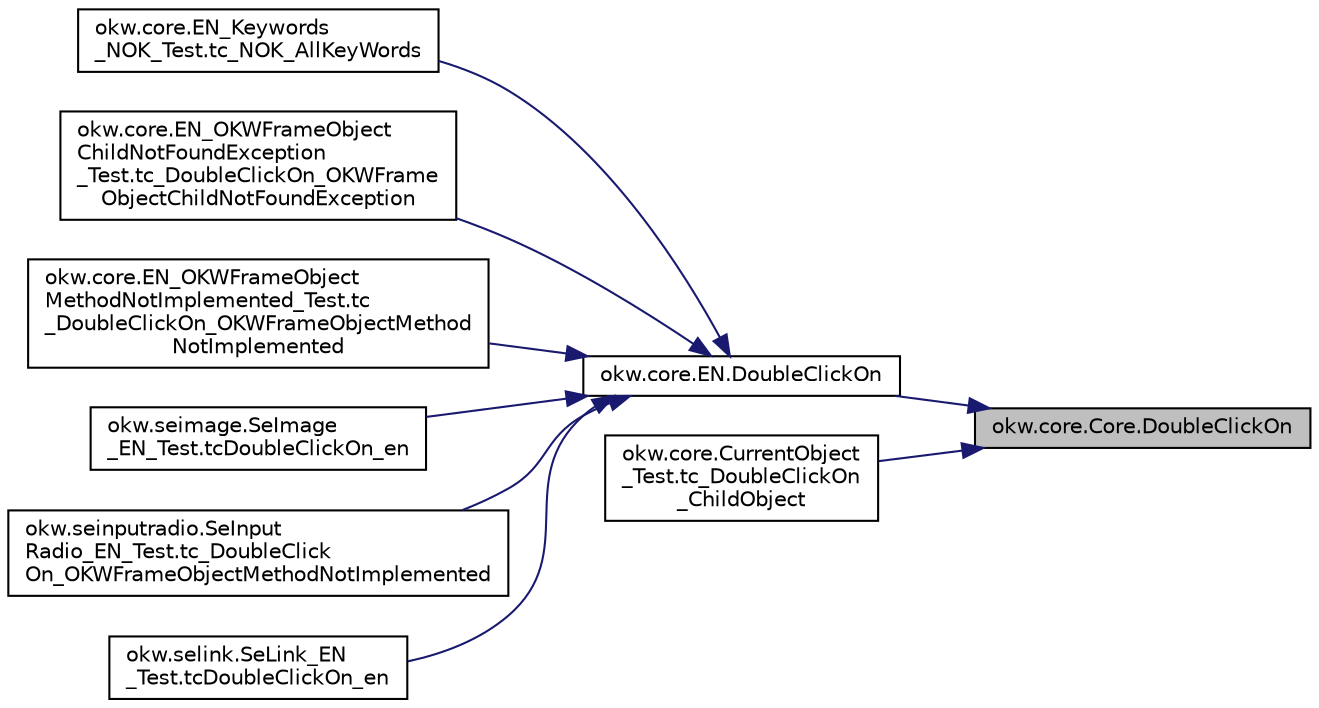 digraph "okw.core.Core.DoubleClickOn"
{
 // INTERACTIVE_SVG=YES
 // LATEX_PDF_SIZE
  edge [fontname="Helvetica",fontsize="10",labelfontname="Helvetica",labelfontsize="10"];
  node [fontname="Helvetica",fontsize="10",shape=record];
  rankdir="RL";
  Node874 [label="okw.core.Core.DoubleClickOn",height=0.2,width=0.4,color="black", fillcolor="grey75", style="filled", fontcolor="black",tooltip="Führt ein Doppelklick auf das gegebene GUI-Objekt aus."];
  Node874 -> Node875 [dir="back",color="midnightblue",fontsize="10",style="solid",fontname="Helvetica"];
  Node875 [label="okw.core.EN.DoubleClickOn",height=0.2,width=0.4,color="black", fillcolor="white", style="filled",URL="$classokw_1_1core_1_1_e_n.html#adc2ff15e947443e4a40121de9bfa036a",tooltip="Führt ein Doppelklick auf das gegebene GUI-Objekt aus."];
  Node875 -> Node876 [dir="back",color="midnightblue",fontsize="10",style="solid",fontname="Helvetica"];
  Node876 [label="okw.core.EN_Keywords\l_NOK_Test.tc_NOK_AllKeyWords",height=0.2,width=0.4,color="black", fillcolor="white", style="filled",URL="$classokw_1_1core_1_1_e_n___keywords___n_o_k___test.html#a81a960a2341dfb0e27da7871291c84dc",tooltip="Prüft methoden aufruf für einen einfachen Click."];
  Node875 -> Node877 [dir="back",color="midnightblue",fontsize="10",style="solid",fontname="Helvetica"];
  Node877 [label="okw.core.EN_OKWFrameObject\lChildNotFoundException\l_Test.tc_DoubleClickOn_OKWFrame\lObjectChildNotFoundException",height=0.2,width=0.4,color="black", fillcolor="white", style="filled",URL="$classokw_1_1core_1_1_e_n___o_k_w_frame_object_child_not_found_exception___test.html#ad165e477549c4bf24fa9d42e4cf5c927",tooltip="Prüft ob die Ausnahme OKWFrameObjectChildNotFoundException durch DoubleClickOn() ausgelöst wird,..."];
  Node875 -> Node878 [dir="back",color="midnightblue",fontsize="10",style="solid",fontname="Helvetica"];
  Node878 [label="okw.core.EN_OKWFrameObject\lMethodNotImplemented_Test.tc\l_DoubleClickOn_OKWFrameObjectMethod\lNotImplemented",height=0.2,width=0.4,color="black", fillcolor="white", style="filled",URL="$classokw_1_1core_1_1_e_n___o_k_w_frame_object_method_not_implemented___test.html#ad7eb79bf7a39002a83a5d1d452cda82b",tooltip="Prüft ob die Ausnahme OKWFrameObjectMethodNotImplemented von DoubleClickOn() ausgelöst wird."];
  Node875 -> Node879 [dir="back",color="midnightblue",fontsize="10",style="solid",fontname="Helvetica"];
  Node879 [label="okw.seimage.SeImage\l_EN_Test.tcDoubleClickOn_en",height=0.2,width=0.4,color="black", fillcolor="white", style="filled",URL="$classokw_1_1seimage_1_1_se_image___e_n___test.html#a690526e6fb31ebe3bc9756357869ec91",tooltip="Prüft ob die DoubleClickOn die Ausnahme OKWFrameObjectMethodNotImplemented auslöst."];
  Node875 -> Node880 [dir="back",color="midnightblue",fontsize="10",style="solid",fontname="Helvetica"];
  Node880 [label="okw.seinputradio.SeInput\lRadio_EN_Test.tc_DoubleClick\lOn_OKWFrameObjectMethodNotImplemented",height=0.2,width=0.4,color="black", fillcolor="white", style="filled",URL="$classokw_1_1seinputradio_1_1_se_input_radio___e_n___test.html#a16077e807f94dcd6974411c40d1050b0",tooltip="Test des Schlüsselwortes DoubleClickOn() für den GUI-Adapter SeInputRadio."];
  Node875 -> Node881 [dir="back",color="midnightblue",fontsize="10",style="solid",fontname="Helvetica"];
  Node881 [label="okw.selink.SeLink_EN\l_Test.tcDoubleClickOn_en",height=0.2,width=0.4,color="black", fillcolor="white", style="filled",URL="$classokw_1_1selink_1_1_se_link___e_n___test.html#a61b6d9bf439f935acb05da314a36d3f8",tooltip="Prüft ob die DoubleClickOn die Ausnahme OKWFrameObjectMethodNotImplemented auslöst."];
  Node874 -> Node882 [dir="back",color="midnightblue",fontsize="10",style="solid",fontname="Helvetica"];
  Node882 [label="okw.core.CurrentObject\l_Test.tc_DoubleClickOn\l_ChildObject",height=0.2,width=0.4,color="black", fillcolor="white", style="filled",URL="$classokw_1_1core_1_1_current_object___test.html#ab0c36cf24c3d1499774026d1b172ae2c",tooltip="Testziel: Prüft den Aufruf der Methode DoubleClickOn( \"FN\" ) im ChildObject."];
}
